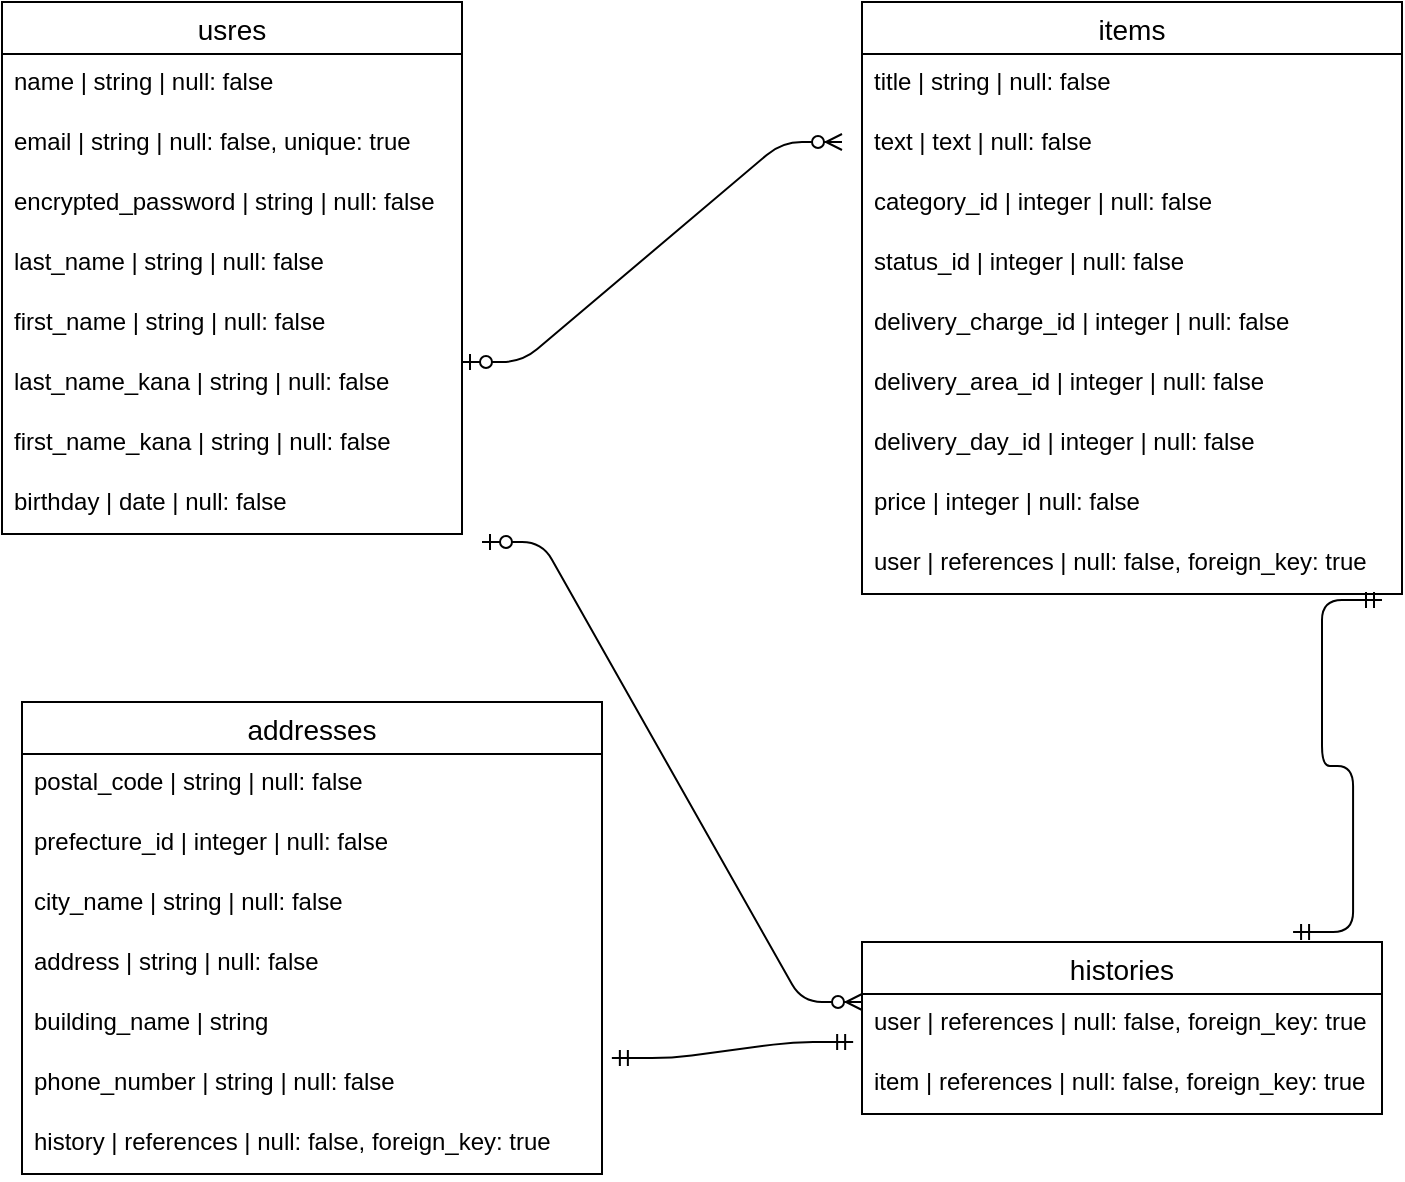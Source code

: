<mxfile>
    <diagram id="VVi1pHS5RNQx5nSF3aWT" name="ページ1">
        <mxGraphModel dx="695" dy="559" grid="1" gridSize="10" guides="1" tooltips="1" connect="1" arrows="1" fold="1" page="1" pageScale="1" pageWidth="827" pageHeight="1169" math="0" shadow="0">
            <root>
                <mxCell id="0"/>
                <mxCell id="1" parent="0"/>
                <mxCell id="141" value="items" style="swimlane;fontStyle=0;childLayout=stackLayout;horizontal=1;startSize=26;horizontalStack=0;resizeParent=1;resizeParentMax=0;resizeLast=0;collapsible=1;marginBottom=0;align=center;fontSize=14;" vertex="1" parent="1">
                    <mxGeometry x="470" y="40" width="270" height="296" as="geometry"/>
                </mxCell>
                <mxCell id="142" value="title               | string     | null: false    " style="text;strokeColor=none;fillColor=none;spacingLeft=4;spacingRight=4;overflow=hidden;rotatable=0;points=[[0,0.5],[1,0.5]];portConstraint=eastwest;fontSize=12;" vertex="1" parent="141">
                    <mxGeometry y="26" width="270" height="30" as="geometry"/>
                </mxCell>
                <mxCell id="143" value="text                | text       | null: false " style="text;strokeColor=none;fillColor=none;spacingLeft=4;spacingRight=4;overflow=hidden;rotatable=0;points=[[0,0.5],[1,0.5]];portConstraint=eastwest;fontSize=12;" vertex="1" parent="141">
                    <mxGeometry y="56" width="270" height="30" as="geometry"/>
                </mxCell>
                <mxCell id="170" value="category_id         | integer    | null: false" style="text;strokeColor=none;fillColor=none;spacingLeft=4;spacingRight=4;overflow=hidden;rotatable=0;points=[[0,0.5],[1,0.5]];portConstraint=eastwest;fontSize=12;" vertex="1" parent="141">
                    <mxGeometry y="86" width="270" height="30" as="geometry"/>
                </mxCell>
                <mxCell id="172" value="status_id           | integer    | null: false " style="text;strokeColor=none;fillColor=none;spacingLeft=4;spacingRight=4;overflow=hidden;rotatable=0;points=[[0,0.5],[1,0.5]];portConstraint=eastwest;fontSize=12;" vertex="1" parent="141">
                    <mxGeometry y="116" width="270" height="30" as="geometry"/>
                </mxCell>
                <mxCell id="171" value="delivery_charge_id  | integer    | null: false" style="text;strokeColor=none;fillColor=none;spacingLeft=4;spacingRight=4;overflow=hidden;rotatable=0;points=[[0,0.5],[1,0.5]];portConstraint=eastwest;fontSize=12;" vertex="1" parent="141">
                    <mxGeometry y="146" width="270" height="30" as="geometry"/>
                </mxCell>
                <mxCell id="173" value="delivery_area_id    | integer    | null: false  " style="text;strokeColor=none;fillColor=none;spacingLeft=4;spacingRight=4;overflow=hidden;rotatable=0;points=[[0,0.5],[1,0.5]];portConstraint=eastwest;fontSize=12;" vertex="1" parent="141">
                    <mxGeometry y="176" width="270" height="30" as="geometry"/>
                </mxCell>
                <mxCell id="174" value="delivery_day_id    | integer    | null: false " style="text;strokeColor=none;fillColor=none;spacingLeft=4;spacingRight=4;overflow=hidden;rotatable=0;points=[[0,0.5],[1,0.5]];portConstraint=eastwest;fontSize=12;" vertex="1" parent="141">
                    <mxGeometry y="206" width="270" height="30" as="geometry"/>
                </mxCell>
                <mxCell id="175" value="price               | integer    | null: false " style="text;strokeColor=none;fillColor=none;spacingLeft=4;spacingRight=4;overflow=hidden;rotatable=0;points=[[0,0.5],[1,0.5]];portConstraint=eastwest;fontSize=12;" vertex="1" parent="141">
                    <mxGeometry y="236" width="270" height="30" as="geometry"/>
                </mxCell>
                <mxCell id="144" value="user                | references | null: false, foreign_key: true " style="text;strokeColor=none;fillColor=none;spacingLeft=4;spacingRight=4;overflow=hidden;rotatable=0;points=[[0,0.5],[1,0.5]];portConstraint=eastwest;fontSize=12;" vertex="1" parent="141">
                    <mxGeometry y="266" width="270" height="30" as="geometry"/>
                </mxCell>
                <mxCell id="145" value="addresses " style="swimlane;fontStyle=0;childLayout=stackLayout;horizontal=1;startSize=26;horizontalStack=0;resizeParent=1;resizeParentMax=0;resizeLast=0;collapsible=1;marginBottom=0;align=center;fontSize=14;" vertex="1" parent="1">
                    <mxGeometry x="50" y="390" width="290" height="236" as="geometry"/>
                </mxCell>
                <mxCell id="146" value="postal_code         | string  | null: false" style="text;strokeColor=none;fillColor=none;spacingLeft=4;spacingRight=4;overflow=hidden;rotatable=0;points=[[0,0.5],[1,0.5]];portConstraint=eastwest;fontSize=12;" vertex="1" parent="145">
                    <mxGeometry y="26" width="290" height="30" as="geometry"/>
                </mxCell>
                <mxCell id="147" value="prefecture_id       | integer | null: false " style="text;strokeColor=none;fillColor=none;spacingLeft=4;spacingRight=4;overflow=hidden;rotatable=0;points=[[0,0.5],[1,0.5]];portConstraint=eastwest;fontSize=12;" vertex="1" parent="145">
                    <mxGeometry y="56" width="290" height="30" as="geometry"/>
                </mxCell>
                <mxCell id="148" value="city_name           | string  | null: false" style="text;strokeColor=none;fillColor=none;spacingLeft=4;spacingRight=4;overflow=hidden;rotatable=0;points=[[0,0.5],[1,0.5]];portConstraint=eastwest;fontSize=12;" vertex="1" parent="145">
                    <mxGeometry y="86" width="290" height="30" as="geometry"/>
                </mxCell>
                <mxCell id="180" value="address             | string  | null: false" style="text;strokeColor=none;fillColor=none;spacingLeft=4;spacingRight=4;overflow=hidden;rotatable=0;points=[[0,0.5],[1,0.5]];portConstraint=eastwest;fontSize=12;" vertex="1" parent="145">
                    <mxGeometry y="116" width="290" height="30" as="geometry"/>
                </mxCell>
                <mxCell id="181" value="building_name       | string  " style="text;strokeColor=none;fillColor=none;spacingLeft=4;spacingRight=4;overflow=hidden;rotatable=0;points=[[0,0.5],[1,0.5]];portConstraint=eastwest;fontSize=12;" vertex="1" parent="145">
                    <mxGeometry y="146" width="290" height="30" as="geometry"/>
                </mxCell>
                <mxCell id="182" value="phone_number        | string  | null: false " style="text;strokeColor=none;fillColor=none;spacingLeft=4;spacingRight=4;overflow=hidden;rotatable=0;points=[[0,0.5],[1,0.5]];portConstraint=eastwest;fontSize=12;" vertex="1" parent="145">
                    <mxGeometry y="176" width="290" height="30" as="geometry"/>
                </mxCell>
                <mxCell id="191" value="history             | references | null: false, foreign_key: true " style="text;strokeColor=none;fillColor=none;spacingLeft=4;spacingRight=4;overflow=hidden;rotatable=0;points=[[0,0.5],[1,0.5]];portConstraint=eastwest;fontSize=12;" vertex="1" parent="145">
                    <mxGeometry y="206" width="290" height="30" as="geometry"/>
                </mxCell>
                <mxCell id="149" value="histories" style="swimlane;fontStyle=0;childLayout=stackLayout;horizontal=1;startSize=26;horizontalStack=0;resizeParent=1;resizeParentMax=0;resizeLast=0;collapsible=1;marginBottom=0;align=center;fontSize=14;" vertex="1" parent="1">
                    <mxGeometry x="470" y="510" width="260" height="86" as="geometry"/>
                </mxCell>
                <mxCell id="151" value="user                | references | null: false, foreign_key: true  " style="text;strokeColor=none;fillColor=none;spacingLeft=4;spacingRight=4;overflow=hidden;rotatable=0;points=[[0,0.5],[1,0.5]];portConstraint=eastwest;fontSize=12;" vertex="1" parent="149">
                    <mxGeometry y="26" width="260" height="30" as="geometry"/>
                </mxCell>
                <mxCell id="152" value="item                | references | null: false, foreign_key: true" style="text;strokeColor=none;fillColor=none;spacingLeft=4;spacingRight=4;overflow=hidden;rotatable=0;points=[[0,0.5],[1,0.5]];portConstraint=eastwest;fontSize=12;" vertex="1" parent="149">
                    <mxGeometry y="56" width="260" height="30" as="geometry"/>
                </mxCell>
                <mxCell id="158" value="usres" style="swimlane;fontStyle=0;childLayout=stackLayout;horizontal=1;startSize=26;horizontalStack=0;resizeParent=1;resizeParentMax=0;resizeLast=0;collapsible=1;marginBottom=0;align=center;fontSize=14;" vertex="1" parent="1">
                    <mxGeometry x="40" y="40" width="230" height="266" as="geometry"/>
                </mxCell>
                <mxCell id="160" value="name                | string | null: false" style="text;strokeColor=none;fillColor=none;spacingLeft=4;spacingRight=4;overflow=hidden;rotatable=0;points=[[0,0.5],[1,0.5]];portConstraint=eastwest;fontSize=12;" vertex="1" parent="158">
                    <mxGeometry y="26" width="230" height="30" as="geometry"/>
                </mxCell>
                <mxCell id="161" value="email               | string | null: false, unique: true " style="text;strokeColor=none;fillColor=none;spacingLeft=4;spacingRight=4;overflow=hidden;rotatable=0;points=[[0,0.5],[1,0.5]];portConstraint=eastwest;fontSize=12;" vertex="1" parent="158">
                    <mxGeometry y="56" width="230" height="30" as="geometry"/>
                </mxCell>
                <mxCell id="162" value="encrypted_password  | string | null: false" style="text;strokeColor=none;fillColor=none;spacingLeft=4;spacingRight=4;overflow=hidden;rotatable=0;points=[[0,0.5],[1,0.5]];portConstraint=eastwest;fontSize=12;" vertex="1" parent="158">
                    <mxGeometry y="86" width="230" height="30" as="geometry"/>
                </mxCell>
                <mxCell id="163" value="last_name           | string | null: false" style="text;strokeColor=none;fillColor=none;spacingLeft=4;spacingRight=4;overflow=hidden;rotatable=0;points=[[0,0.5],[1,0.5]];portConstraint=eastwest;fontSize=12;" vertex="1" parent="158">
                    <mxGeometry y="116" width="230" height="30" as="geometry"/>
                </mxCell>
                <mxCell id="165" value=" first_name          | string | null: false" style="text;strokeColor=none;fillColor=none;spacingLeft=4;spacingRight=4;overflow=hidden;rotatable=0;points=[[0,0.5],[1,0.5]];portConstraint=eastwest;fontSize=12;" vertex="1" parent="158">
                    <mxGeometry y="146" width="230" height="30" as="geometry"/>
                </mxCell>
                <mxCell id="167" value="last_name_kana      | string | null: false" style="text;strokeColor=none;fillColor=none;spacingLeft=4;spacingRight=4;overflow=hidden;rotatable=0;points=[[0,0.5],[1,0.5]];portConstraint=eastwest;fontSize=12;" vertex="1" parent="158">
                    <mxGeometry y="176" width="230" height="30" as="geometry"/>
                </mxCell>
                <mxCell id="168" value="first_name_kana     | string | null: false " style="text;strokeColor=none;fillColor=none;spacingLeft=4;spacingRight=4;overflow=hidden;rotatable=0;points=[[0,0.5],[1,0.5]];portConstraint=eastwest;fontSize=12;" vertex="1" parent="158">
                    <mxGeometry y="206" width="230" height="30" as="geometry"/>
                </mxCell>
                <mxCell id="169" value="birthday            | date   | null: false" style="text;strokeColor=none;fillColor=none;spacingLeft=4;spacingRight=4;overflow=hidden;rotatable=0;points=[[0,0.5],[1,0.5]];portConstraint=eastwest;fontSize=12;" vertex="1" parent="158">
                    <mxGeometry y="236" width="230" height="30" as="geometry"/>
                </mxCell>
                <mxCell id="185" value="" style="edgeStyle=entityRelationEdgeStyle;fontSize=12;html=1;endArrow=ERzeroToMany;startArrow=ERzeroToOne;" edge="1" parent="1">
                    <mxGeometry width="100" height="100" relative="1" as="geometry">
                        <mxPoint x="270" y="220" as="sourcePoint"/>
                        <mxPoint x="460" y="110" as="targetPoint"/>
                    </mxGeometry>
                </mxCell>
                <mxCell id="186" value="" style="edgeStyle=entityRelationEdgeStyle;fontSize=12;html=1;endArrow=ERzeroToMany;startArrow=ERzeroToOne;" edge="1" parent="1">
                    <mxGeometry width="100" height="100" relative="1" as="geometry">
                        <mxPoint x="280" y="310" as="sourcePoint"/>
                        <mxPoint x="470" y="540" as="targetPoint"/>
                    </mxGeometry>
                </mxCell>
                <mxCell id="187" value="" style="edgeStyle=entityRelationEdgeStyle;fontSize=12;html=1;endArrow=ERmandOne;startArrow=ERmandOne;exitX=0.829;exitY=-0.058;exitDx=0;exitDy=0;exitPerimeter=0;" edge="1" parent="1" source="149">
                    <mxGeometry width="100" height="100" relative="1" as="geometry">
                        <mxPoint x="700" y="500" as="sourcePoint"/>
                        <mxPoint x="730" y="339" as="targetPoint"/>
                    </mxGeometry>
                </mxCell>
                <mxCell id="188" value="" style="edgeStyle=entityRelationEdgeStyle;fontSize=12;html=1;endArrow=ERmandOne;startArrow=ERmandOne;entryX=-0.017;entryY=0.8;entryDx=0;entryDy=0;entryPerimeter=0;exitX=1.017;exitY=0.067;exitDx=0;exitDy=0;exitPerimeter=0;" edge="1" parent="1" source="182" target="151">
                    <mxGeometry width="100" height="100" relative="1" as="geometry">
                        <mxPoint x="300" y="603" as="sourcePoint"/>
                        <mxPoint x="400" y="503" as="targetPoint"/>
                    </mxGeometry>
                </mxCell>
            </root>
        </mxGraphModel>
    </diagram>
</mxfile>